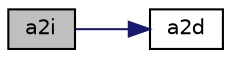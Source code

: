 digraph "a2i"
{
 // INTERACTIVE_SVG=YES
  edge [fontname="Helvetica",fontsize="10",labelfontname="Helvetica",labelfontsize="10"];
  node [fontname="Helvetica",fontsize="10",shape=record];
  rankdir="LR";
  Node1 [label="a2i",height=0.2,width=0.4,color="black", fillcolor="grey75", style="filled", fontcolor="black"];
  Node1 -> Node2 [color="midnightblue",fontsize="10",style="solid",fontname="Helvetica"];
  Node2 [label="a2d",height=0.2,width=0.4,color="black", fillcolor="white", style="filled",URL="$d1/dc6/a00037.html#a0f3bca7da68487662b7dff4aa60e2079"];
}
